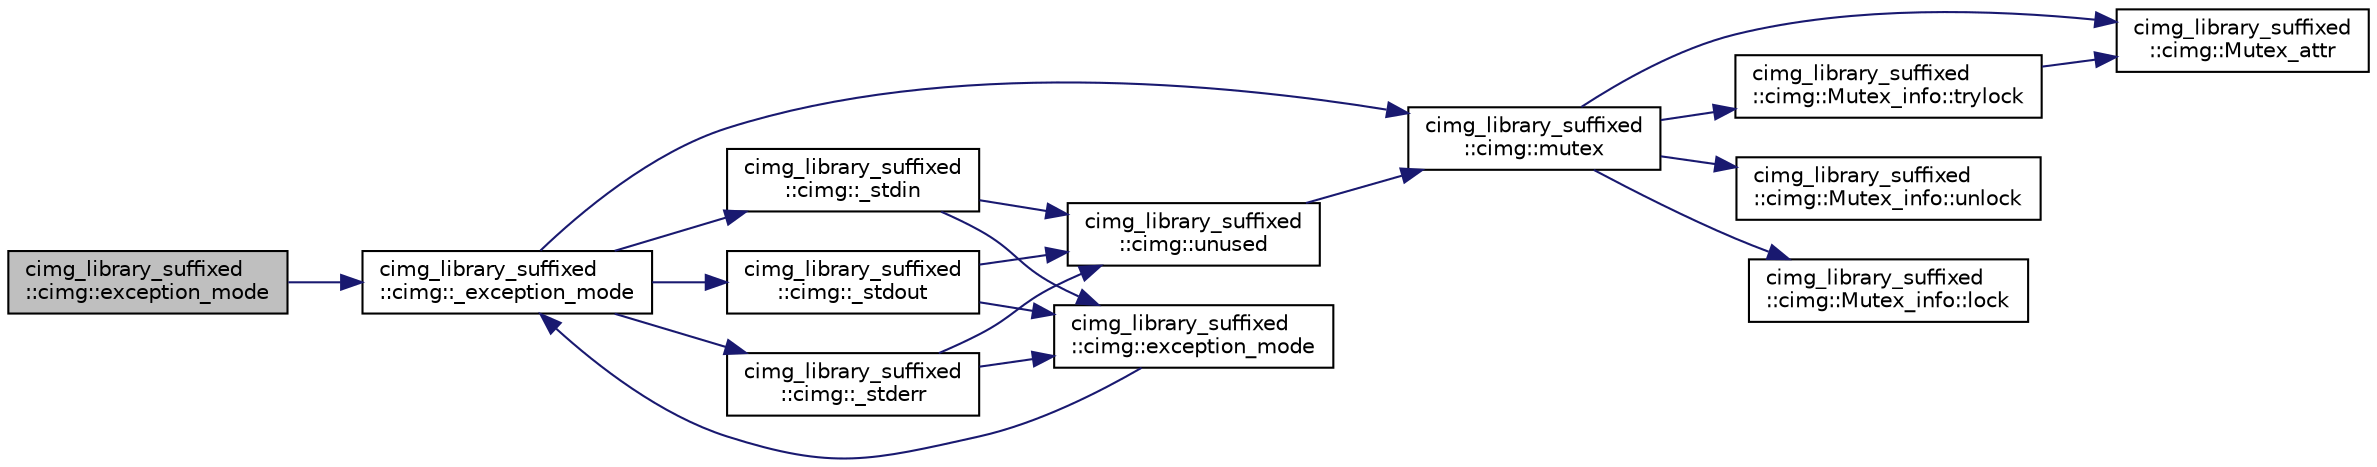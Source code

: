 digraph "cimg_library_suffixed::cimg::exception_mode"
{
  edge [fontname="Helvetica",fontsize="10",labelfontname="Helvetica",labelfontsize="10"];
  node [fontname="Helvetica",fontsize="10",shape=record];
  rankdir="LR";
  Node1244 [label="cimg_library_suffixed\l::cimg::exception_mode",height=0.2,width=0.4,color="black", fillcolor="grey75", style="filled", fontcolor="black"];
  Node1244 -> Node1245 [color="midnightblue",fontsize="10",style="solid",fontname="Helvetica"];
  Node1245 [label="cimg_library_suffixed\l::cimg::_exception_mode",height=0.2,width=0.4,color="black", fillcolor="white", style="filled",URL="$namespacecimg__library__suffixed_1_1cimg.html#a6c578f866de2be9be7e385d693c758c8"];
  Node1245 -> Node1246 [color="midnightblue",fontsize="10",style="solid",fontname="Helvetica"];
  Node1246 [label="cimg_library_suffixed\l::cimg::mutex",height=0.2,width=0.4,color="black", fillcolor="white", style="filled",URL="$namespacecimg__library__suffixed_1_1cimg.html#a9e739e4b4ac058abfba069466617b914"];
  Node1246 -> Node1247 [color="midnightblue",fontsize="10",style="solid",fontname="Helvetica"];
  Node1247 [label="cimg_library_suffixed\l::cimg::Mutex_attr",height=0.2,width=0.4,color="black", fillcolor="white", style="filled",URL="$namespacecimg__library__suffixed_1_1cimg.html#aa0e1bc96ae6e235dc5b67b8b0a466166"];
  Node1246 -> Node1248 [color="midnightblue",fontsize="10",style="solid",fontname="Helvetica"];
  Node1248 [label="cimg_library_suffixed\l::cimg::Mutex_info::unlock",height=0.2,width=0.4,color="black", fillcolor="white", style="filled",URL="$structcimg__library__suffixed_1_1cimg_1_1_mutex__info.html#afac3fa5f107ad4795fb867050f616555"];
  Node1246 -> Node1249 [color="midnightblue",fontsize="10",style="solid",fontname="Helvetica"];
  Node1249 [label="cimg_library_suffixed\l::cimg::Mutex_info::lock",height=0.2,width=0.4,color="black", fillcolor="white", style="filled",URL="$structcimg__library__suffixed_1_1cimg_1_1_mutex__info.html#a6cc8e26847a1aa649febed03d70182e7"];
  Node1246 -> Node1250 [color="midnightblue",fontsize="10",style="solid",fontname="Helvetica"];
  Node1250 [label="cimg_library_suffixed\l::cimg::Mutex_info::trylock",height=0.2,width=0.4,color="black", fillcolor="white", style="filled",URL="$structcimg__library__suffixed_1_1cimg_1_1_mutex__info.html#a9bf4ed1e1dfe6f28fa6250cd04f3c900"];
  Node1250 -> Node1247 [color="midnightblue",fontsize="10",style="solid",fontname="Helvetica"];
  Node1245 -> Node1251 [color="midnightblue",fontsize="10",style="solid",fontname="Helvetica"];
  Node1251 [label="cimg_library_suffixed\l::cimg::_stdin",height=0.2,width=0.4,color="black", fillcolor="white", style="filled",URL="$namespacecimg__library__suffixed_1_1cimg.html#a01a3b743897290604513ea6d847c9886"];
  Node1251 -> Node1252 [color="midnightblue",fontsize="10",style="solid",fontname="Helvetica"];
  Node1252 [label="cimg_library_suffixed\l::cimg::unused",height=0.2,width=0.4,color="black", fillcolor="white", style="filled",URL="$namespacecimg__library__suffixed_1_1cimg.html#a79aef0cbcf66ceb71c2b74cb66b4deb2",tooltip="Avoid warning messages due to unused parameters. Do nothing actually. "];
  Node1252 -> Node1246 [color="midnightblue",fontsize="10",style="solid",fontname="Helvetica"];
  Node1251 -> Node1253 [color="midnightblue",fontsize="10",style="solid",fontname="Helvetica"];
  Node1253 [label="cimg_library_suffixed\l::cimg::exception_mode",height=0.2,width=0.4,color="black", fillcolor="white", style="filled",URL="$namespacecimg__library__suffixed_1_1cimg.html#aeafab144366eddd11360f32f468fa4af",tooltip="Set current  exception mode. "];
  Node1253 -> Node1245 [color="midnightblue",fontsize="10",style="solid",fontname="Helvetica"];
  Node1245 -> Node1254 [color="midnightblue",fontsize="10",style="solid",fontname="Helvetica"];
  Node1254 [label="cimg_library_suffixed\l::cimg::_stdout",height=0.2,width=0.4,color="black", fillcolor="white", style="filled",URL="$namespacecimg__library__suffixed_1_1cimg.html#a493220746e5df3466568bd7862825008"];
  Node1254 -> Node1252 [color="midnightblue",fontsize="10",style="solid",fontname="Helvetica"];
  Node1254 -> Node1253 [color="midnightblue",fontsize="10",style="solid",fontname="Helvetica"];
  Node1245 -> Node1255 [color="midnightblue",fontsize="10",style="solid",fontname="Helvetica"];
  Node1255 [label="cimg_library_suffixed\l::cimg::_stderr",height=0.2,width=0.4,color="black", fillcolor="white", style="filled",URL="$namespacecimg__library__suffixed_1_1cimg.html#aab8db7528c32a8fd3a3dc471e662782e"];
  Node1255 -> Node1252 [color="midnightblue",fontsize="10",style="solid",fontname="Helvetica"];
  Node1255 -> Node1253 [color="midnightblue",fontsize="10",style="solid",fontname="Helvetica"];
}
